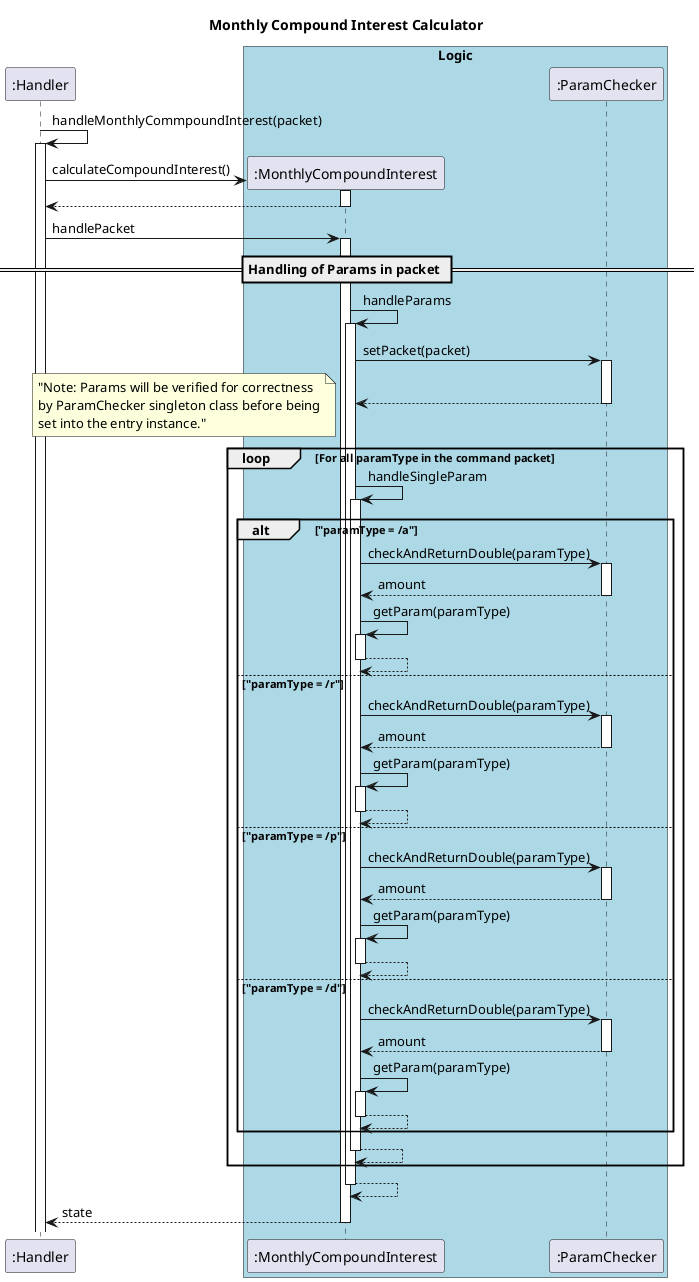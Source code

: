 @startuml
title Monthly Compound Interest Calculator
autoactivate on

":Handler" ->":Handler": handleMonthlyCommpoundInterest(packet)
    create ":MonthlyCompoundInterest"
   ":Handler"-> ":MonthlyCompoundInterest" : calculateCompoundInterest()
    return

   ":Handler"-> ":MonthlyCompoundInterest" : handlePacket

        == Handling of Params in packet ==
        ":MonthlyCompoundInterest" -> ":MonthlyCompoundInterest" : handleParams
            ":MonthlyCompoundInterest" -> ":ParamChecker" : setPacket(packet)
            return
            loop For all paramType in the command packet
                note left: "Note: Params will be verified for correctness\nby ParamChecker singleton class before being\nset into the entry instance."
                ":MonthlyCompoundInterest" -> ":MonthlyCompoundInterest" : handleSingleParam
                    alt "paramType = /a"
                        ":MonthlyCompoundInterest" ->":ParamChecker": checkAndReturnDouble(paramType)
                        return amount
                        ":MonthlyCompoundInterest" -> ":MonthlyCompoundInterest" : getParam(paramType)
                        return
                    else "paramType = /r"
                        ":MonthlyCompoundInterest" ->":ParamChecker": checkAndReturnDouble(paramType)
                        return amount
                        ":MonthlyCompoundInterest" -> ":MonthlyCompoundInterest" : getParam(paramType)
                        return
                    else "paramType = /p"
                        ":MonthlyCompoundInterest" ->":ParamChecker": checkAndReturnDouble(paramType)
                        return amount
                        ":MonthlyCompoundInterest" -> ":MonthlyCompoundInterest" : getParam(paramType)
                        return
                    else "paramType = /d"
                        ":MonthlyCompoundInterest" ->":ParamChecker": checkAndReturnDouble(paramType)
                        return amount
                        ":MonthlyCompoundInterest" -> ":MonthlyCompoundInterest" : getParam(paramType)
                        return
                    end
                return
            end
        return

return state


box "Logic" #LightBlue
participant ":MonthlyCompoundInterest"
participant ":ParamChecker"
endBox
@enduml